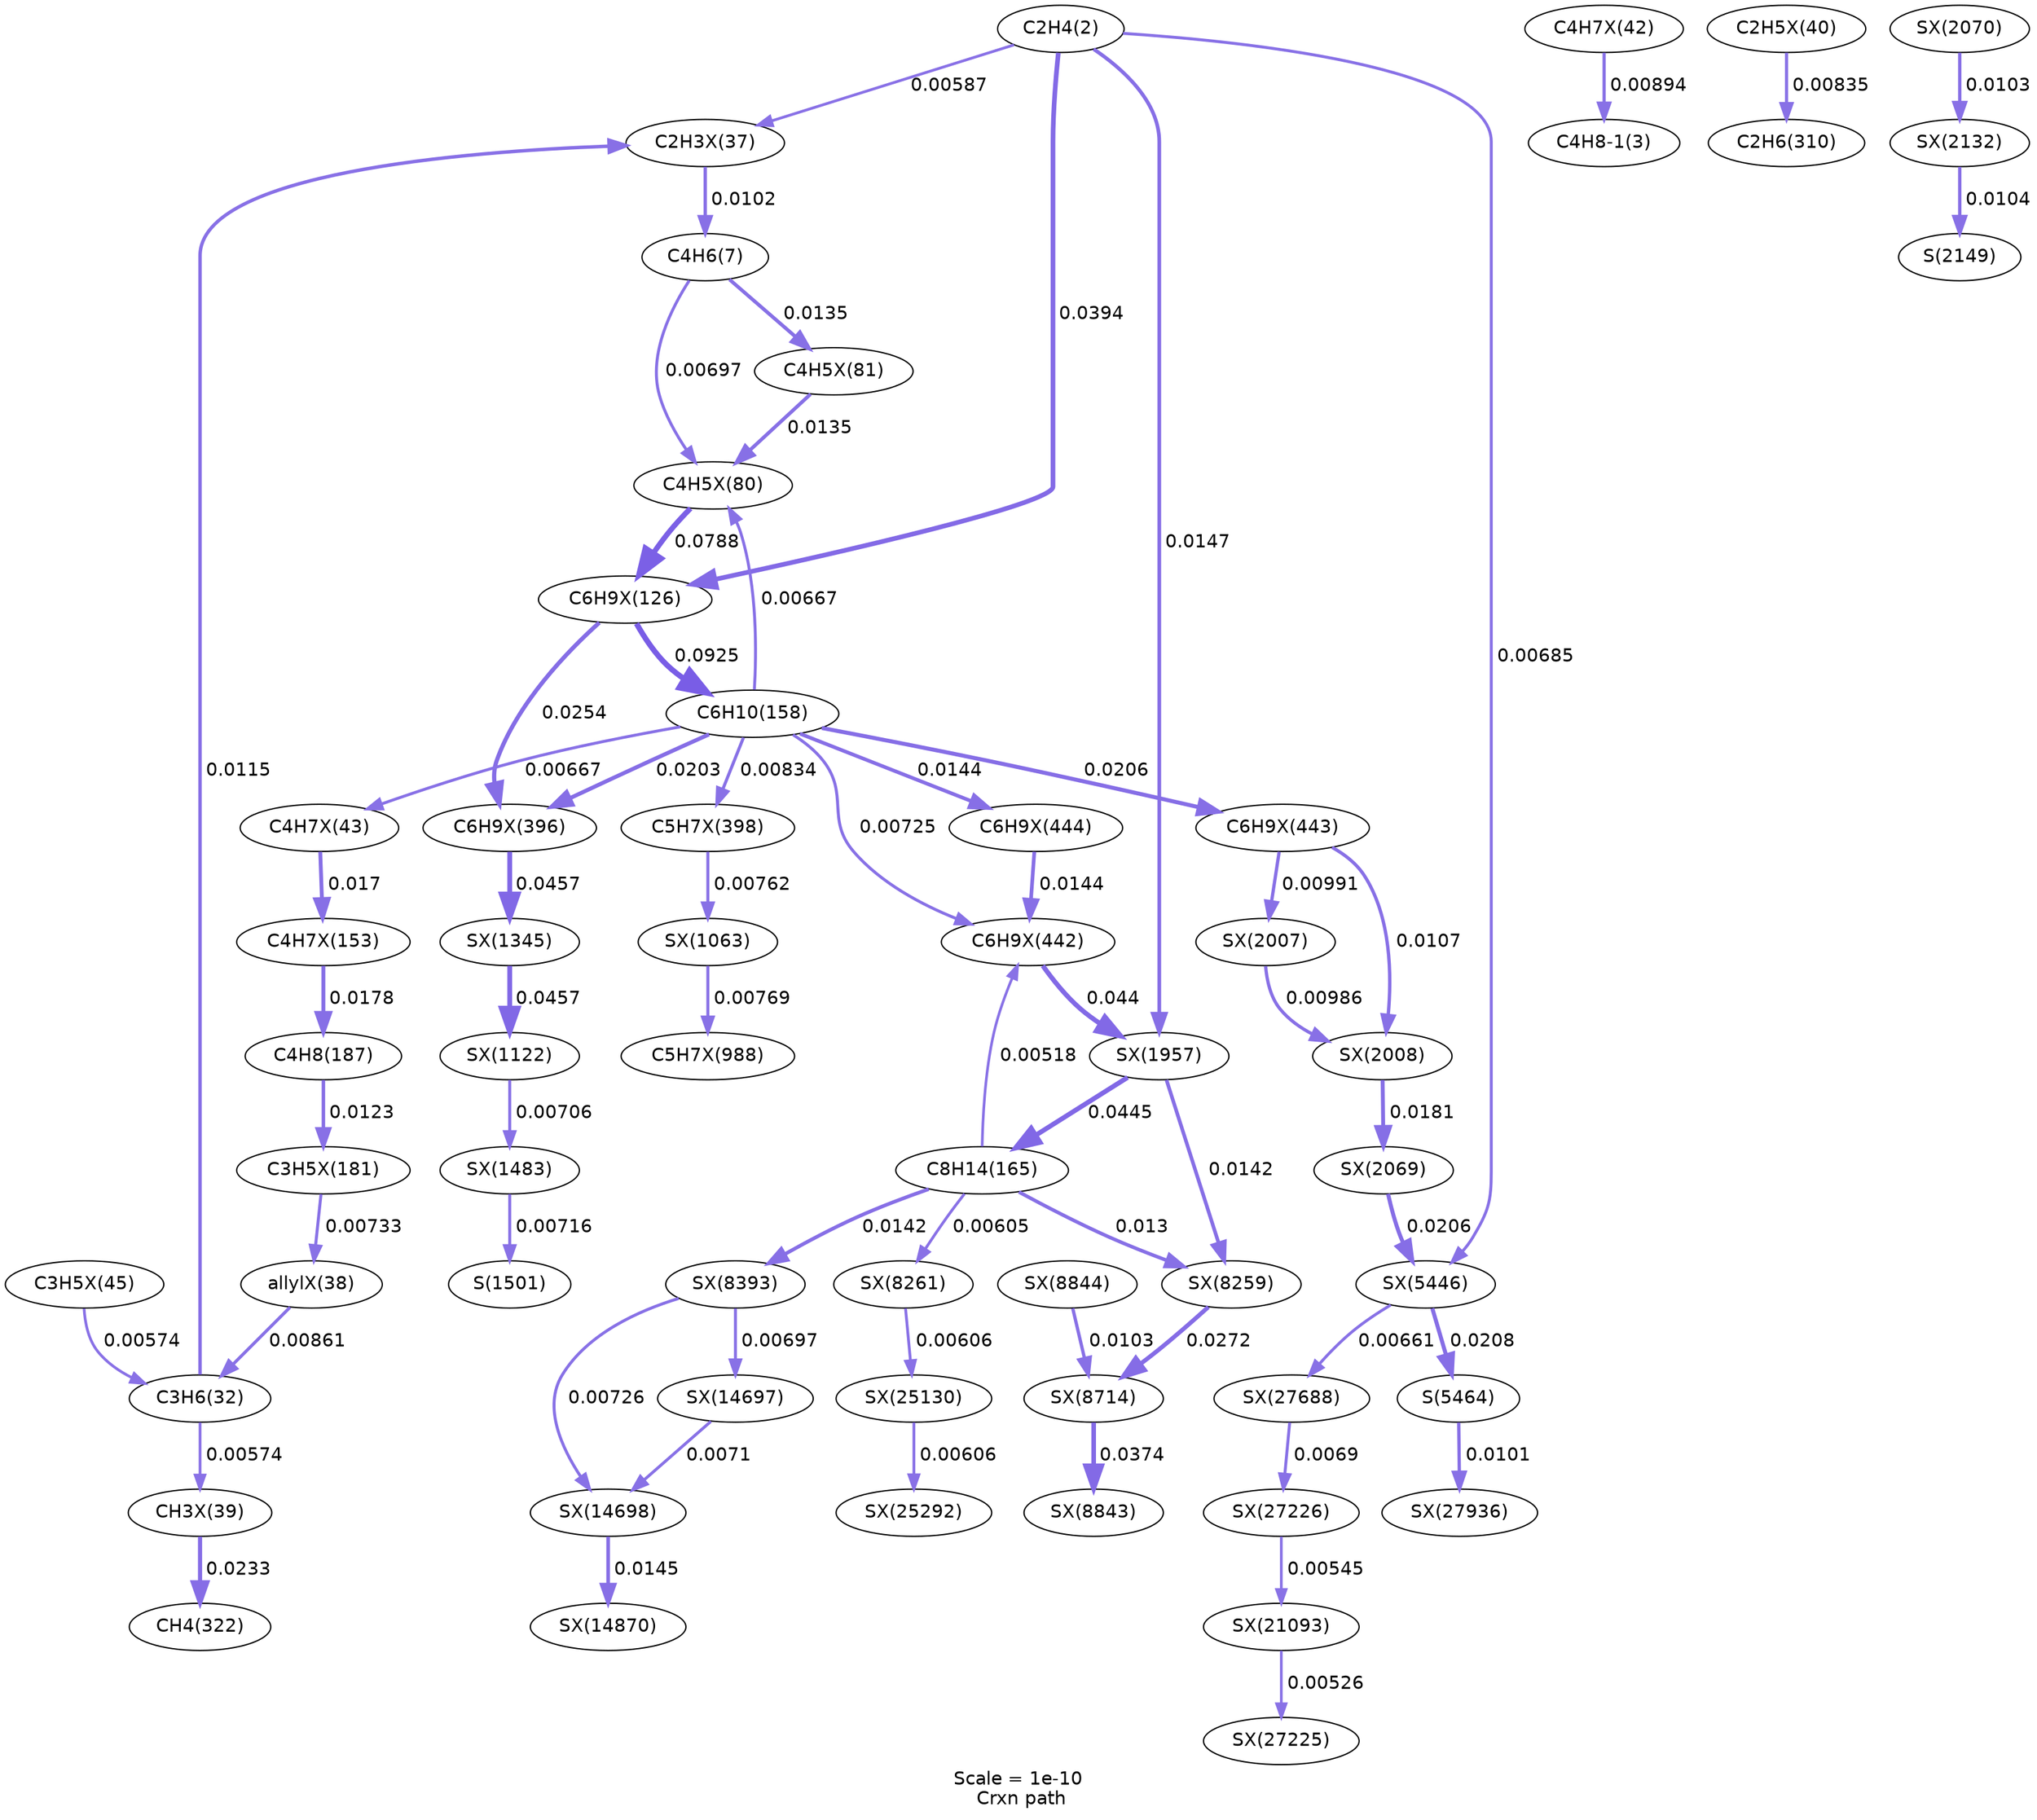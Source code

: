 digraph reaction_paths {
center=1;
s5 -> s43[fontname="Helvetica", style="setlinewidth(2.12)", arrowsize=1.06, color="0.7, 0.506, 0.9"
, label=" 0.00587"];
s5 -> s65[fontname="Helvetica", style="setlinewidth(3.56)", arrowsize=1.78, color="0.7, 0.539, 0.9"
, label=" 0.0394"];
s5 -> s123[fontname="Helvetica", style="setlinewidth(2.81)", arrowsize=1.41, color="0.7, 0.515, 0.9"
, label=" 0.0147"];
s5 -> s163[fontname="Helvetica", style="setlinewidth(2.24)", arrowsize=1.12, color="0.7, 0.507, 0.9"
, label=" 0.00685"];
s43 -> s8[fontname="Helvetica", style="setlinewidth(2.54)", arrowsize=1.27, color="0.7, 0.51, 0.9"
, label=" 0.0102"];
s9 -> s43[fontname="Helvetica", style="setlinewidth(2.63)", arrowsize=1.31, color="0.7, 0.511, 0.9"
, label=" 0.0115"];
s8 -> s58[fontname="Helvetica", style="setlinewidth(2.75)", arrowsize=1.37, color="0.7, 0.513, 0.9"
, label=" 0.0135"];
s8 -> s57[fontname="Helvetica", style="setlinewidth(2.25)", arrowsize=1.13, color="0.7, 0.507, 0.9"
, label=" 0.00697"];
s48 -> s6[fontname="Helvetica", style="setlinewidth(2.44)", arrowsize=1.22, color="0.7, 0.509, 0.9"
, label=" 0.00894"];
s58 -> s57[fontname="Helvetica", style="setlinewidth(2.75)", arrowsize=1.37, color="0.7, 0.513, 0.9"
, label=" 0.0135"];
s57 -> s65[fontname="Helvetica", style="setlinewidth(4.08)", arrowsize=2.04, color="0.7, 0.579, 0.9"
, label=" 0.0788"];
s13 -> s57[fontname="Helvetica", style="setlinewidth(2.22)", arrowsize=1.11, color="0.7, 0.507, 0.9"
, label=" 0.00667"];
s49 -> s68[fontname="Helvetica", style="setlinewidth(2.93)", arrowsize=1.46, color="0.7, 0.517, 0.9"
, label=" 0.017"];
s13 -> s49[fontname="Helvetica", style="setlinewidth(2.22)", arrowsize=1.11, color="0.7, 0.507, 0.9"
, label=" 0.00667"];
s68 -> s16[fontname="Helvetica", style="setlinewidth(2.96)", arrowsize=1.48, color="0.7, 0.518, 0.9"
, label=" 0.0178"];
s72 -> s44[fontname="Helvetica", style="setlinewidth(2.29)", arrowsize=1.14, color="0.7, 0.507, 0.9"
, label=" 0.00733"];
s44 -> s9[fontname="Helvetica", style="setlinewidth(2.41)", arrowsize=1.21, color="0.7, 0.509, 0.9"
, label=" 0.00861"];
s16 -> s72[fontname="Helvetica", style="setlinewidth(2.68)", arrowsize=1.34, color="0.7, 0.512, 0.9"
, label=" 0.0123"];
s51 -> s9[fontname="Helvetica", style="setlinewidth(2.1)", arrowsize=1.05, color="0.7, 0.506, 0.9"
, label=" 0.00574"];
s46 -> s21[fontname="Helvetica", style="setlinewidth(2.39)", arrowsize=1.19, color="0.7, 0.508, 0.9"
, label=" 0.00835"];
s45 -> s27[fontname="Helvetica", style="setlinewidth(3.16)", arrowsize=1.58, color="0.7, 0.523, 0.9"
, label=" 0.0233"];
s9 -> s45[fontname="Helvetica", style="setlinewidth(2.1)", arrowsize=1.05, color="0.7, 0.506, 0.9"
, label=" 0.00574"];
s65 -> s13[fontname="Helvetica", style="setlinewidth(4.2)", arrowsize=2.1, color="0.7, 0.593, 0.9"
, label=" 0.0925"];
s65 -> s86[fontname="Helvetica", style="setlinewidth(3.23)", arrowsize=1.61, color="0.7, 0.525, 0.9"
, label=" 0.0254"];
s13 -> s86[fontname="Helvetica", style="setlinewidth(3.06)", arrowsize=1.53, color="0.7, 0.52, 0.9"
, label=" 0.0203"];
s13 -> s90[fontname="Helvetica", style="setlinewidth(2.8)", arrowsize=1.4, color="0.7, 0.514, 0.9"
, label=" 0.0144"];
s13 -> s88[fontname="Helvetica", style="setlinewidth(2.28)", arrowsize=1.14, color="0.7, 0.507, 0.9"
, label=" 0.00725"];
s13 -> s89[fontname="Helvetica", style="setlinewidth(3.07)", arrowsize=1.53, color="0.7, 0.521, 0.9"
, label=" 0.0206"];
s13 -> s87[fontname="Helvetica", style="setlinewidth(2.39)", arrowsize=1.19, color="0.7, 0.508, 0.9"
, label=" 0.00834"];
s86 -> s111[fontname="Helvetica", style="setlinewidth(3.67)", arrowsize=1.84, color="0.7, 0.546, 0.9"
, label=" 0.0457"];
s111 -> s106[fontname="Helvetica", style="setlinewidth(3.67)", arrowsize=1.84, color="0.7, 0.546, 0.9"
, label=" 0.0457"];
s106 -> s113[fontname="Helvetica", style="setlinewidth(2.26)", arrowsize=1.13, color="0.7, 0.507, 0.9"
, label=" 0.00706"];
s90 -> s88[fontname="Helvetica", style="setlinewidth(2.8)", arrowsize=1.4, color="0.7, 0.514, 0.9"
, label=" 0.0144"];
s88 -> s123[fontname="Helvetica", style="setlinewidth(3.64)", arrowsize=1.82, color="0.7, 0.544, 0.9"
, label=" 0.044"];
s14 -> s88[fontname="Helvetica", style="setlinewidth(2.03)", arrowsize=1.01, color="0.7, 0.505, 0.9"
, label=" 0.00518"];
s89 -> s125[fontname="Helvetica", style="setlinewidth(2.57)", arrowsize=1.29, color="0.7, 0.511, 0.9"
, label=" 0.0107"];
s89 -> s124[fontname="Helvetica", style="setlinewidth(2.52)", arrowsize=1.26, color="0.7, 0.51, 0.9"
, label=" 0.00991"];
s124 -> s125[fontname="Helvetica", style="setlinewidth(2.51)", arrowsize=1.26, color="0.7, 0.51, 0.9"
, label=" 0.00986"];
s125 -> s127[fontname="Helvetica", style="setlinewidth(2.97)", arrowsize=1.49, color="0.7, 0.518, 0.9"
, label=" 0.0181"];
s128 -> s130[fontname="Helvetica", style="setlinewidth(2.54)", arrowsize=1.27, color="0.7, 0.51, 0.9"
, label=" 0.0103"];
s87 -> s105[fontname="Helvetica", style="setlinewidth(2.32)", arrowsize=1.16, color="0.7, 0.508, 0.9"
, label=" 0.00762"];
s105 -> s104[fontname="Helvetica", style="setlinewidth(2.32)", arrowsize=1.16, color="0.7, 0.508, 0.9"
, label=" 0.00769"];
s127 -> s163[fontname="Helvetica", style="setlinewidth(3.07)", arrowsize=1.53, color="0.7, 0.521, 0.9"
, label=" 0.0206"];
s113 -> s30[fontname="Helvetica", style="setlinewidth(2.27)", arrowsize=1.14, color="0.7, 0.507, 0.9"
, label=" 0.00716"];
s123 -> s14[fontname="Helvetica", style="setlinewidth(3.65)", arrowsize=1.83, color="0.7, 0.545, 0.9"
, label=" 0.0445"];
s123 -> s181[fontname="Helvetica", style="setlinewidth(2.79)", arrowsize=1.39, color="0.7, 0.514, 0.9"
, label=" 0.0142"];
s14 -> s181[fontname="Helvetica", style="setlinewidth(2.72)", arrowsize=1.36, color="0.7, 0.513, 0.9"
, label=" 0.013"];
s14 -> s183[fontname="Helvetica", style="setlinewidth(2.79)", arrowsize=1.39, color="0.7, 0.514, 0.9"
, label=" 0.0142"];
s14 -> s182[fontname="Helvetica", style="setlinewidth(2.14)", arrowsize=1.07, color="0.7, 0.506, 0.9"
, label=" 0.00605"];
s181 -> s184[fontname="Helvetica", style="setlinewidth(3.28)", arrowsize=1.64, color="0.7, 0.527, 0.9"
, label=" 0.0272"];
s186 -> s184[fontname="Helvetica", style="setlinewidth(2.54)", arrowsize=1.27, color="0.7, 0.51, 0.9"
, label=" 0.0103"];
s184 -> s185[fontname="Helvetica", style="setlinewidth(3.52)", arrowsize=1.76, color="0.7, 0.537, 0.9"
, label=" 0.0374"];
s183 -> s212[fontname="Helvetica", style="setlinewidth(2.28)", arrowsize=1.14, color="0.7, 0.507, 0.9"
, label=" 0.00726"];
s183 -> s211[fontname="Helvetica", style="setlinewidth(2.25)", arrowsize=1.13, color="0.7, 0.507, 0.9"
, label=" 0.00697"];
s211 -> s212[fontname="Helvetica", style="setlinewidth(2.26)", arrowsize=1.13, color="0.7, 0.507, 0.9"
, label=" 0.0071"];
s212 -> s213[fontname="Helvetica", style="setlinewidth(2.8)", arrowsize=1.4, color="0.7, 0.514, 0.9"
, label=" 0.0145"];
s130 -> s35[fontname="Helvetica", style="setlinewidth(2.55)", arrowsize=1.28, color="0.7, 0.51, 0.9"
, label=" 0.0104"];
s182 -> s246[fontname="Helvetica", style="setlinewidth(2.15)", arrowsize=1.07, color="0.7, 0.506, 0.9"
, label=" 0.00606"];
s246 -> s247[fontname="Helvetica", style="setlinewidth(2.15)", arrowsize=1.07, color="0.7, 0.506, 0.9"
, label=" 0.00606"];
s254 -> s234[fontname="Helvetica", style="setlinewidth(2.06)", arrowsize=1.03, color="0.7, 0.505, 0.9"
, label=" 0.00545"];
s234 -> s253[fontname="Helvetica", style="setlinewidth(2.04)", arrowsize=1.02, color="0.7, 0.505, 0.9"
, label=" 0.00526"];
s163 -> s37[fontname="Helvetica", style="setlinewidth(3.08)", arrowsize=1.54, color="0.7, 0.521, 0.9"
, label=" 0.0208"];
s163 -> s255[fontname="Helvetica", style="setlinewidth(2.21)", arrowsize=1.11, color="0.7, 0.507, 0.9"
, label=" 0.00661"];
s37 -> s256[fontname="Helvetica", style="setlinewidth(2.53)", arrowsize=1.27, color="0.7, 0.51, 0.9"
, label=" 0.0101"];
s255 -> s254[fontname="Helvetica", style="setlinewidth(2.24)", arrowsize=1.12, color="0.7, 0.507, 0.9"
, label=" 0.0069"];
s5 [ fontname="Helvetica", label="C2H4(2)"];
s6 [ fontname="Helvetica", label="C4H8-1(3)"];
s8 [ fontname="Helvetica", label="C4H6(7)"];
s9 [ fontname="Helvetica", label="C3H6(32)"];
s13 [ fontname="Helvetica", label="C6H10(158)"];
s14 [ fontname="Helvetica", label="C8H14(165)"];
s16 [ fontname="Helvetica", label="C4H8(187)"];
s21 [ fontname="Helvetica", label="C2H6(310)"];
s27 [ fontname="Helvetica", label="CH4(322)"];
s30 [ fontname="Helvetica", label="S(1501)"];
s35 [ fontname="Helvetica", label="S(2149)"];
s37 [ fontname="Helvetica", label="S(5464)"];
s43 [ fontname="Helvetica", label="C2H3X(37)"];
s44 [ fontname="Helvetica", label="allylX(38)"];
s45 [ fontname="Helvetica", label="CH3X(39)"];
s46 [ fontname="Helvetica", label="C2H5X(40)"];
s48 [ fontname="Helvetica", label="C4H7X(42)"];
s49 [ fontname="Helvetica", label="C4H7X(43)"];
s51 [ fontname="Helvetica", label="C3H5X(45)"];
s57 [ fontname="Helvetica", label="C4H5X(80)"];
s58 [ fontname="Helvetica", label="C4H5X(81)"];
s65 [ fontname="Helvetica", label="C6H9X(126)"];
s68 [ fontname="Helvetica", label="C4H7X(153)"];
s72 [ fontname="Helvetica", label="C3H5X(181)"];
s86 [ fontname="Helvetica", label="C6H9X(396)"];
s87 [ fontname="Helvetica", label="C5H7X(398)"];
s88 [ fontname="Helvetica", label="C6H9X(442)"];
s89 [ fontname="Helvetica", label="C6H9X(443)"];
s90 [ fontname="Helvetica", label="C6H9X(444)"];
s104 [ fontname="Helvetica", label="C5H7X(988)"];
s105 [ fontname="Helvetica", label="SX(1063)"];
s106 [ fontname="Helvetica", label="SX(1122)"];
s111 [ fontname="Helvetica", label="SX(1345)"];
s113 [ fontname="Helvetica", label="SX(1483)"];
s123 [ fontname="Helvetica", label="SX(1957)"];
s124 [ fontname="Helvetica", label="SX(2007)"];
s125 [ fontname="Helvetica", label="SX(2008)"];
s127 [ fontname="Helvetica", label="SX(2069)"];
s128 [ fontname="Helvetica", label="SX(2070)"];
s130 [ fontname="Helvetica", label="SX(2132)"];
s163 [ fontname="Helvetica", label="SX(5446)"];
s181 [ fontname="Helvetica", label="SX(8259)"];
s182 [ fontname="Helvetica", label="SX(8261)"];
s183 [ fontname="Helvetica", label="SX(8393)"];
s184 [ fontname="Helvetica", label="SX(8714)"];
s185 [ fontname="Helvetica", label="SX(8843)"];
s186 [ fontname="Helvetica", label="SX(8844)"];
s211 [ fontname="Helvetica", label="SX(14697)"];
s212 [ fontname="Helvetica", label="SX(14698)"];
s213 [ fontname="Helvetica", label="SX(14870)"];
s234 [ fontname="Helvetica", label="SX(21093)"];
s246 [ fontname="Helvetica", label="SX(25130)"];
s247 [ fontname="Helvetica", label="SX(25292)"];
s253 [ fontname="Helvetica", label="SX(27225)"];
s254 [ fontname="Helvetica", label="SX(27226)"];
s255 [ fontname="Helvetica", label="SX(27688)"];
s256 [ fontname="Helvetica", label="SX(27936)"];
 label = "Scale = 1e-10\l Crxn path";
 fontname = "Helvetica";
}

